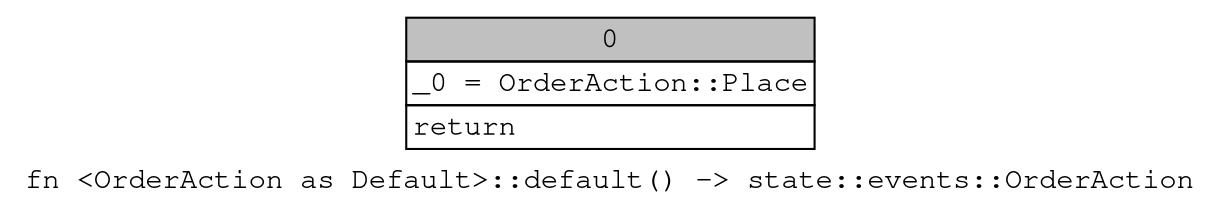 digraph Mir_0_15561 {
    graph [fontname="Courier, monospace"];
    node [fontname="Courier, monospace"];
    edge [fontname="Courier, monospace"];
    label=<fn &lt;OrderAction as Default&gt;::default() -&gt; state::events::OrderAction<br align="left"/>>;
    bb0__0_15561 [shape="none", label=<<table border="0" cellborder="1" cellspacing="0"><tr><td bgcolor="gray" align="center" colspan="1">0</td></tr><tr><td align="left" balign="left">_0 = OrderAction::Place<br/></td></tr><tr><td align="left">return</td></tr></table>>];
}
